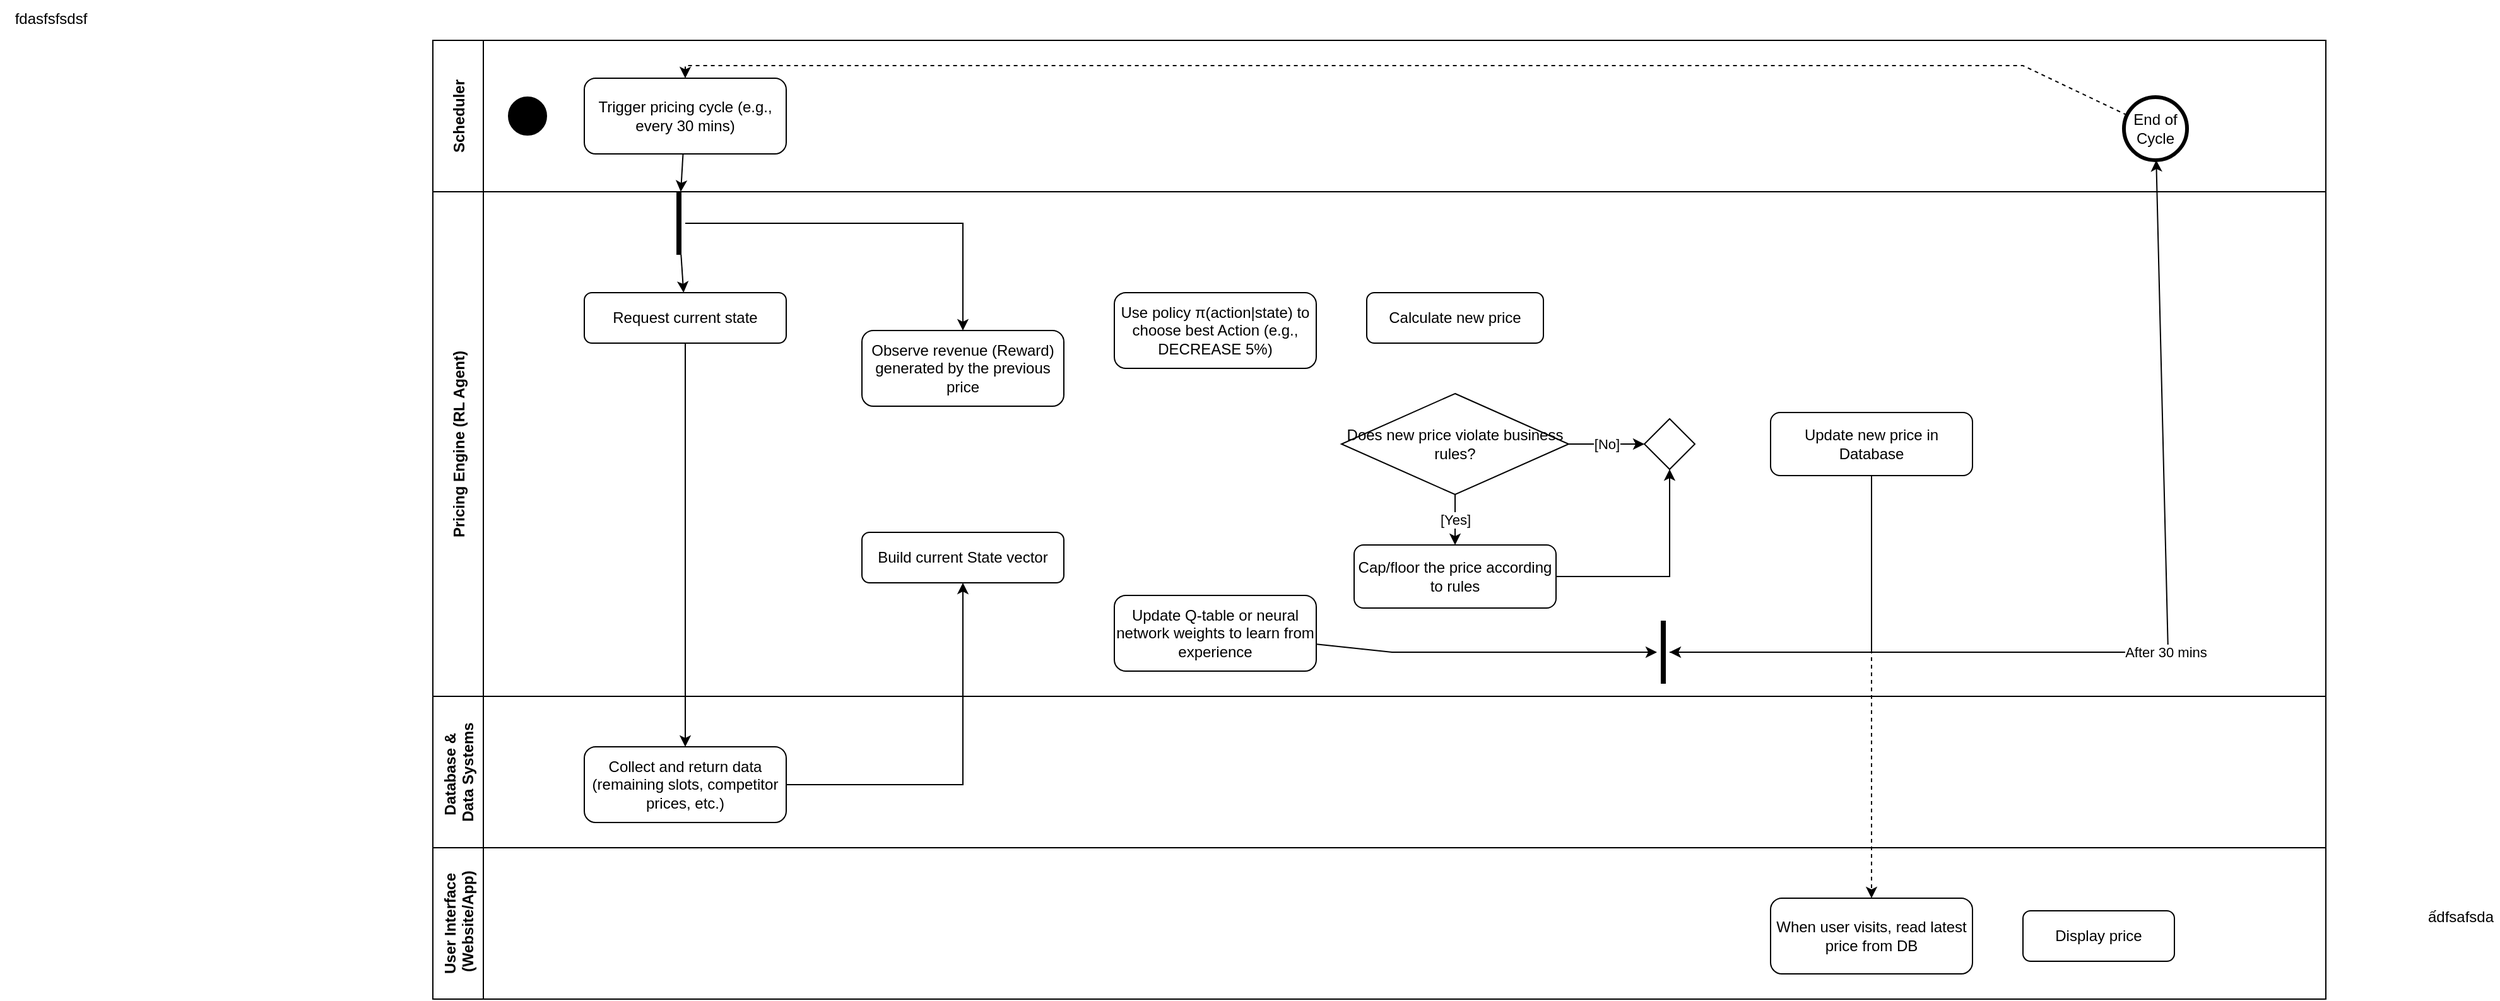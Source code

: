 <mxfile version="28.1.0">
  <diagram name="Page-1" id="VJX42CDZeE_mQgKXB2et">
    <mxGraphModel dx="96429" dy="64058" grid="1" gridSize="10" guides="1" tooltips="1" connect="1" arrows="1" fold="1" page="1" pageScale="1" pageWidth="413" pageHeight="291" math="0" shadow="0">
      <root>
        <mxCell id="0" />
        <mxCell id="1" parent="0" />
        <mxCell id="aFAm5nOfV1980TJax9QR-149" value="" style="endArrow=classic;html=1;rounded=0;" edge="1" parent="1" source="aFAm5nOfV1980TJax9QR-131" target="aFAm5nOfV1980TJax9QR-132" />
        <mxCell id="aFAm5nOfV1980TJax9QR-154" value="" style="endArrow=classic;html=1;rounded=0;" edge="1" parent="1" source="aFAm5nOfV1980TJax9QR-136" target="aFAm5nOfV1980TJax9QR-137" />
        <mxCell id="aFAm5nOfV1980TJax9QR-155" value="" style="endArrow=classic;html=1;rounded=0;" edge="1" parent="1" source="aFAm5nOfV1980TJax9QR-137" target="aFAm5nOfV1980TJax9QR-138" />
        <mxCell id="aFAm5nOfV1980TJax9QR-156" value="" style="endArrow=classic;html=1;rounded=0;" edge="1" parent="1" source="aFAm5nOfV1980TJax9QR-138" target="aFAm5nOfV1980TJax9QR-139" />
        <mxCell id="aFAm5nOfV1980TJax9QR-160" value="" style="endArrow=classic;html=1;rounded=0;" edge="1" parent="1" source="aFAm5nOfV1980TJax9QR-141" target="aFAm5nOfV1980TJax9QR-142" />
        <mxCell id="aFAm5nOfV1980TJax9QR-163" value="" style="endArrow=classic;html=1;rounded=0;" edge="1" parent="1" source="aFAm5nOfV1980TJax9QR-143" target="aFAm5nOfV1980TJax9QR-144" />
        <mxCell id="aFAm5nOfV1980TJax9QR-166" value="" style="endArrow=classic;html=1;rounded=0;" edge="1" parent="1" source="aFAm5nOfV1980TJax9QR-146" target="aFAm5nOfV1980TJax9QR-147" />
        <mxCell id="aFAm5nOfV1980TJax9QR-204" value="Scheduler" style="swimlane;fontStyle=1;startSize=40;horizontal=0;" vertex="1" parent="1">
          <mxGeometry x="-30637" y="-19080" width="1500" height="120" as="geometry" />
        </mxCell>
        <mxCell id="aFAm5nOfV1980TJax9QR-208" style="ellipse;whiteSpace=wrap;html=1;aspect=fixed;fillColor=#000000;" vertex="1" parent="aFAm5nOfV1980TJax9QR-204">
          <mxGeometry x="60" y="45" width="30" height="30" as="geometry" />
        </mxCell>
        <mxCell id="aFAm5nOfV1980TJax9QR-225" value="&lt;span style=&quot;background-color: light-dark(#ffffff, var(--ge-dark-color, #121212));&quot;&gt;End of Cycle&lt;/span&gt;" style="ellipse;whiteSpace=wrap;html=1;aspect=fixed;strokeWidth=3;" vertex="1" parent="aFAm5nOfV1980TJax9QR-204">
          <mxGeometry x="1340" y="45" width="50" height="50" as="geometry" />
        </mxCell>
        <mxCell id="aFAm5nOfV1980TJax9QR-205" value="Pricing Engine (RL Agent)" style="swimlane;fontStyle=1;startSize=40;horizontal=0;" vertex="1" parent="1">
          <mxGeometry x="-30637" y="-18960" width="1500" height="400" as="geometry" />
        </mxCell>
        <mxCell id="aFAm5nOfV1980TJax9QR-220" value="Observe revenue (Reward) generated by the previous price" style="rounded=1;whiteSpace=wrap;html=1;" vertex="1" parent="aFAm5nOfV1980TJax9QR-205">
          <mxGeometry x="340" y="110" width="160" height="60" as="geometry" />
        </mxCell>
        <mxCell id="aFAm5nOfV1980TJax9QR-213" value="Build current State vector" style="rounded=1;whiteSpace=wrap;html=1;" vertex="1" parent="aFAm5nOfV1980TJax9QR-205">
          <mxGeometry x="340" y="270" width="160" height="40" as="geometry" />
        </mxCell>
        <mxCell id="aFAm5nOfV1980TJax9QR-206" value="Database &amp; &#xa;Data Systems" style="swimlane;fontStyle=1;startSize=40;horizontal=0;" vertex="1" parent="1">
          <mxGeometry x="-30637" y="-18560" width="1500" height="120" as="geometry" />
        </mxCell>
        <mxCell id="aFAm5nOfV1980TJax9QR-207" value="User Interface&#xa; (Website/App)" style="swimlane;fontStyle=1;startSize=40;horizontal=0;" vertex="1" parent="1">
          <mxGeometry x="-30637" y="-18440" width="1500" height="120" as="geometry" />
        </mxCell>
        <mxCell id="aFAm5nOfV1980TJax9QR-209" value="Trigger pricing cycle (e.g., every 30 mins)" style="rounded=1;whiteSpace=wrap;html=1;" vertex="1" parent="1">
          <mxGeometry x="-30517" y="-19050" width="160" height="60" as="geometry" />
        </mxCell>
        <mxCell id="aFAm5nOfV1980TJax9QR-210" style="shape=line;strokeWidth=4;direction=south;rotation=0;" vertex="1" parent="1">
          <mxGeometry x="-30447" y="-18960" width="10" height="50" as="geometry" />
        </mxCell>
        <mxCell id="aFAm5nOfV1980TJax9QR-211" value="Request current state" style="rounded=1;whiteSpace=wrap;html=1;" vertex="1" parent="1">
          <mxGeometry x="-30517" y="-18880" width="160" height="40" as="geometry" />
        </mxCell>
        <mxCell id="aFAm5nOfV1980TJax9QR-212" value="Collect and return data (remaining slots, competitor prices, etc.)" style="rounded=1;whiteSpace=wrap;html=1;" vertex="1" parent="1">
          <mxGeometry x="-30517" y="-18520" width="160" height="60" as="geometry" />
        </mxCell>
        <mxCell id="aFAm5nOfV1980TJax9QR-214" value="Use policy π(action|state) to choose best Action (e.g., DECREASE 5%)" style="rounded=1;whiteSpace=wrap;html=1;" vertex="1" parent="1">
          <mxGeometry x="-30097" y="-18880" width="160" height="60" as="geometry" />
        </mxCell>
        <mxCell id="aFAm5nOfV1980TJax9QR-215" value="Calculate new price" style="rounded=1;whiteSpace=wrap;html=1;" vertex="1" parent="1">
          <mxGeometry x="-29897" y="-18880" width="140" height="40" as="geometry" />
        </mxCell>
        <mxCell id="aFAm5nOfV1980TJax9QR-216" value="Does new price violate business rules?" style="rhombus;whiteSpace=wrap;html=1;" vertex="1" parent="1">
          <mxGeometry x="-29917" y="-18800" width="180" height="80" as="geometry" />
        </mxCell>
        <mxCell id="aFAm5nOfV1980TJax9QR-217" value="Cap/floor the price according to rules" style="rounded=1;whiteSpace=wrap;html=1;" vertex="1" parent="1">
          <mxGeometry x="-29907" y="-18680" width="160" height="50" as="geometry" />
        </mxCell>
        <mxCell id="aFAm5nOfV1980TJax9QR-218" style="rhombus;whiteSpace=wrap;html=1;aspect=fixed;" vertex="1" parent="1">
          <mxGeometry x="-29677" y="-18780" width="40" height="40" as="geometry" />
        </mxCell>
        <mxCell id="aFAm5nOfV1980TJax9QR-219" value="Update new price in Database" style="rounded=1;whiteSpace=wrap;html=1;" vertex="1" parent="1">
          <mxGeometry x="-29577" y="-18785" width="160" height="50" as="geometry" />
        </mxCell>
        <mxCell id="aFAm5nOfV1980TJax9QR-221" value="Update Q-table or neural network weights to learn from experience" style="rounded=1;whiteSpace=wrap;html=1;" vertex="1" parent="1">
          <mxGeometry x="-30097" y="-18640" width="160" height="60" as="geometry" />
        </mxCell>
        <mxCell id="aFAm5nOfV1980TJax9QR-222" style="shape=line;strokeWidth=4;direction=north;rotation=0;" vertex="1" parent="1">
          <mxGeometry x="-29667" y="-18620" width="10" height="50" as="geometry" />
        </mxCell>
        <mxCell id="aFAm5nOfV1980TJax9QR-223" value="When user visits, read latest price from DB" style="rounded=1;whiteSpace=wrap;html=1;" vertex="1" parent="1">
          <mxGeometry x="-29577" y="-18400" width="160" height="60" as="geometry" />
        </mxCell>
        <mxCell id="aFAm5nOfV1980TJax9QR-224" value="Display price" style="rounded=1;whiteSpace=wrap;html=1;" vertex="1" parent="1">
          <mxGeometry x="-29377" y="-18390" width="120" height="40" as="geometry" />
        </mxCell>
        <mxCell id="aFAm5nOfV1980TJax9QR-226" value="" style="endArrow=classic;html=1;rounded=0;" edge="1" parent="1" source="aFAm5nOfV1980TJax9QR-209" target="aFAm5nOfV1980TJax9QR-210">
          <mxGeometry relative="1" as="geometry">
            <mxPoint x="-30442" y="-18990" as="sourcePoint" />
            <mxPoint x="-30442" y="-18960" as="targetPoint" />
          </mxGeometry>
        </mxCell>
        <mxCell id="aFAm5nOfV1980TJax9QR-227" value="" style="endArrow=classic;html=1;rounded=0;" edge="1" parent="1" source="aFAm5nOfV1980TJax9QR-210" target="aFAm5nOfV1980TJax9QR-211">
          <mxGeometry relative="1" as="geometry">
            <mxPoint x="-30442" y="-18910" as="sourcePoint" />
            <mxPoint x="-30437" y="-18880" as="targetPoint" />
          </mxGeometry>
        </mxCell>
        <mxCell id="aFAm5nOfV1980TJax9QR-228" value="" style="endArrow=classic;html=1;rounded=0;" edge="1" parent="1" source="aFAm5nOfV1980TJax9QR-211" target="aFAm5nOfV1980TJax9QR-212">
          <mxGeometry relative="1" as="geometry">
            <mxPoint x="-30437" y="-18840" as="sourcePoint" />
            <mxPoint x="-30437" y="-18520" as="targetPoint" />
          </mxGeometry>
        </mxCell>
        <mxCell id="aFAm5nOfV1980TJax9QR-229" value="" style="endArrow=classic;html=1;rounded=0;" edge="1" parent="1" source="aFAm5nOfV1980TJax9QR-212" target="aFAm5nOfV1980TJax9QR-213">
          <mxGeometry relative="1" as="geometry">
            <mxPoint x="-30357" y="-18490" as="sourcePoint" />
            <mxPoint x="-30217" y="-18840" as="targetPoint" />
            <Array as="points">
              <mxPoint x="-30217" y="-18490" />
            </Array>
          </mxGeometry>
        </mxCell>
        <mxCell id="aFAm5nOfV1980TJax9QR-230" value="[Yes]" style="endArrow=classic;html=1;rounded=0;" edge="1" parent="1" source="aFAm5nOfV1980TJax9QR-216" target="aFAm5nOfV1980TJax9QR-217">
          <mxGeometry relative="1" as="geometry">
            <mxPoint x="-29827" y="-18720" as="sourcePoint" />
            <mxPoint x="-29827" y="-18680" as="targetPoint" />
          </mxGeometry>
        </mxCell>
        <mxCell id="aFAm5nOfV1980TJax9QR-231" value="" style="endArrow=classic;html=1;rounded=0;" edge="1" parent="1" source="aFAm5nOfV1980TJax9QR-217" target="aFAm5nOfV1980TJax9QR-218">
          <mxGeometry relative="1" as="geometry">
            <mxPoint x="-29747" y="-18655" as="sourcePoint" />
            <mxPoint x="-29657" y="-18740" as="targetPoint" />
            <Array as="points">
              <mxPoint x="-29657" y="-18655" />
            </Array>
          </mxGeometry>
        </mxCell>
        <mxCell id="aFAm5nOfV1980TJax9QR-232" value="[No]" style="endArrow=classic;html=1;rounded=0;" edge="1" parent="1" source="aFAm5nOfV1980TJax9QR-216" target="aFAm5nOfV1980TJax9QR-218">
          <mxGeometry relative="1" as="geometry">
            <mxPoint x="-29737" y="-18760" as="sourcePoint" />
            <mxPoint x="-29677" y="-18760" as="targetPoint" />
          </mxGeometry>
        </mxCell>
        <mxCell id="aFAm5nOfV1980TJax9QR-233" value="" style="endArrow=classic;html=1;rounded=0;" edge="1" parent="1" source="aFAm5nOfV1980TJax9QR-219" target="aFAm5nOfV1980TJax9QR-222">
          <mxGeometry relative="1" as="geometry">
            <mxPoint x="-29497" y="-18735" as="sourcePoint" />
            <mxPoint x="-29662" y="-18620" as="targetPoint" />
            <Array as="points">
              <mxPoint x="-29497" y="-18595" />
            </Array>
          </mxGeometry>
        </mxCell>
        <mxCell id="aFAm5nOfV1980TJax9QR-234" value="" style="endArrow=classic;html=1;rounded=0;" edge="1" parent="1" source="aFAm5nOfV1980TJax9QR-210" target="aFAm5nOfV1980TJax9QR-220">
          <mxGeometry relative="1" as="geometry">
            <mxPoint x="-30432" y="-18910" as="sourcePoint" />
            <mxPoint x="-30217" y="-18640" as="targetPoint" />
            <Array as="points">
              <mxPoint x="-30217" y="-18935" />
            </Array>
          </mxGeometry>
        </mxCell>
        <mxCell id="aFAm5nOfV1980TJax9QR-235" value="" style="endArrow=classic;html=1;rounded=0;" edge="1" parent="1" source="aFAm5nOfV1980TJax9QR-221" target="aFAm5nOfV1980TJax9QR-222">
          <mxGeometry relative="1" as="geometry">
            <mxPoint x="-29937" y="-18610" as="sourcePoint" />
            <mxPoint x="-29667" y="-18595" as="targetPoint" />
            <Array as="points">
              <mxPoint x="-29877" y="-18595" />
            </Array>
          </mxGeometry>
        </mxCell>
        <mxCell id="aFAm5nOfV1980TJax9QR-236" value="" style="endArrow=classic;html=1;rounded=0;dashed=1;" edge="1" parent="1" source="aFAm5nOfV1980TJax9QR-219" target="aFAm5nOfV1980TJax9QR-223">
          <mxGeometry relative="1" as="geometry">
            <mxPoint x="-29497" y="-18735" as="sourcePoint" />
            <mxPoint x="-29497" y="-18400" as="targetPoint" />
          </mxGeometry>
        </mxCell>
        <mxCell id="aFAm5nOfV1980TJax9QR-237" value="After 30 mins" style="endArrow=classic;html=1;rounded=0;" edge="1" parent="1" source="aFAm5nOfV1980TJax9QR-222" target="aFAm5nOfV1980TJax9QR-225">
          <mxGeometry relative="1" as="geometry">
            <mxPoint x="-29652" y="-18595" as="sourcePoint" />
            <mxPoint x="-29262" y="-19020" as="targetPoint" />
            <Array as="points">
              <mxPoint x="-29262" y="-18595" />
            </Array>
          </mxGeometry>
        </mxCell>
        <mxCell id="aFAm5nOfV1980TJax9QR-238" value="" style="endArrow=classic;html=1;rounded=0;dashed=1;" edge="1" parent="1" source="aFAm5nOfV1980TJax9QR-225" target="aFAm5nOfV1980TJax9QR-209">
          <mxGeometry relative="1" as="geometry">
            <mxPoint x="-29377" y="-19020" as="sourcePoint" />
            <mxPoint x="-30357" y="-19020" as="targetPoint" />
            <Array as="points">
              <mxPoint x="-29377" y="-19060" />
              <mxPoint x="-30437" y="-19060" />
            </Array>
          </mxGeometry>
        </mxCell>
        <mxCell id="aFAm5nOfV1980TJax9QR-239" value="ấdfsafsda" style="text;strokeColor=none;align=center;fillColor=none;html=1;verticalAlign=middle;whiteSpace=wrap;rounded=0;" vertex="1" parent="1">
          <mxGeometry x="-29060" y="-18400" width="60" height="30" as="geometry" />
        </mxCell>
        <mxCell id="aFAm5nOfV1980TJax9QR-240" value="fdasfsfsdsf" style="text;html=1;align=center;verticalAlign=middle;resizable=0;points=[];autosize=1;strokeColor=none;fillColor=none;" vertex="1" parent="1">
          <mxGeometry x="-30980" y="-19112" width="80" height="30" as="geometry" />
        </mxCell>
      </root>
    </mxGraphModel>
  </diagram>
</mxfile>
